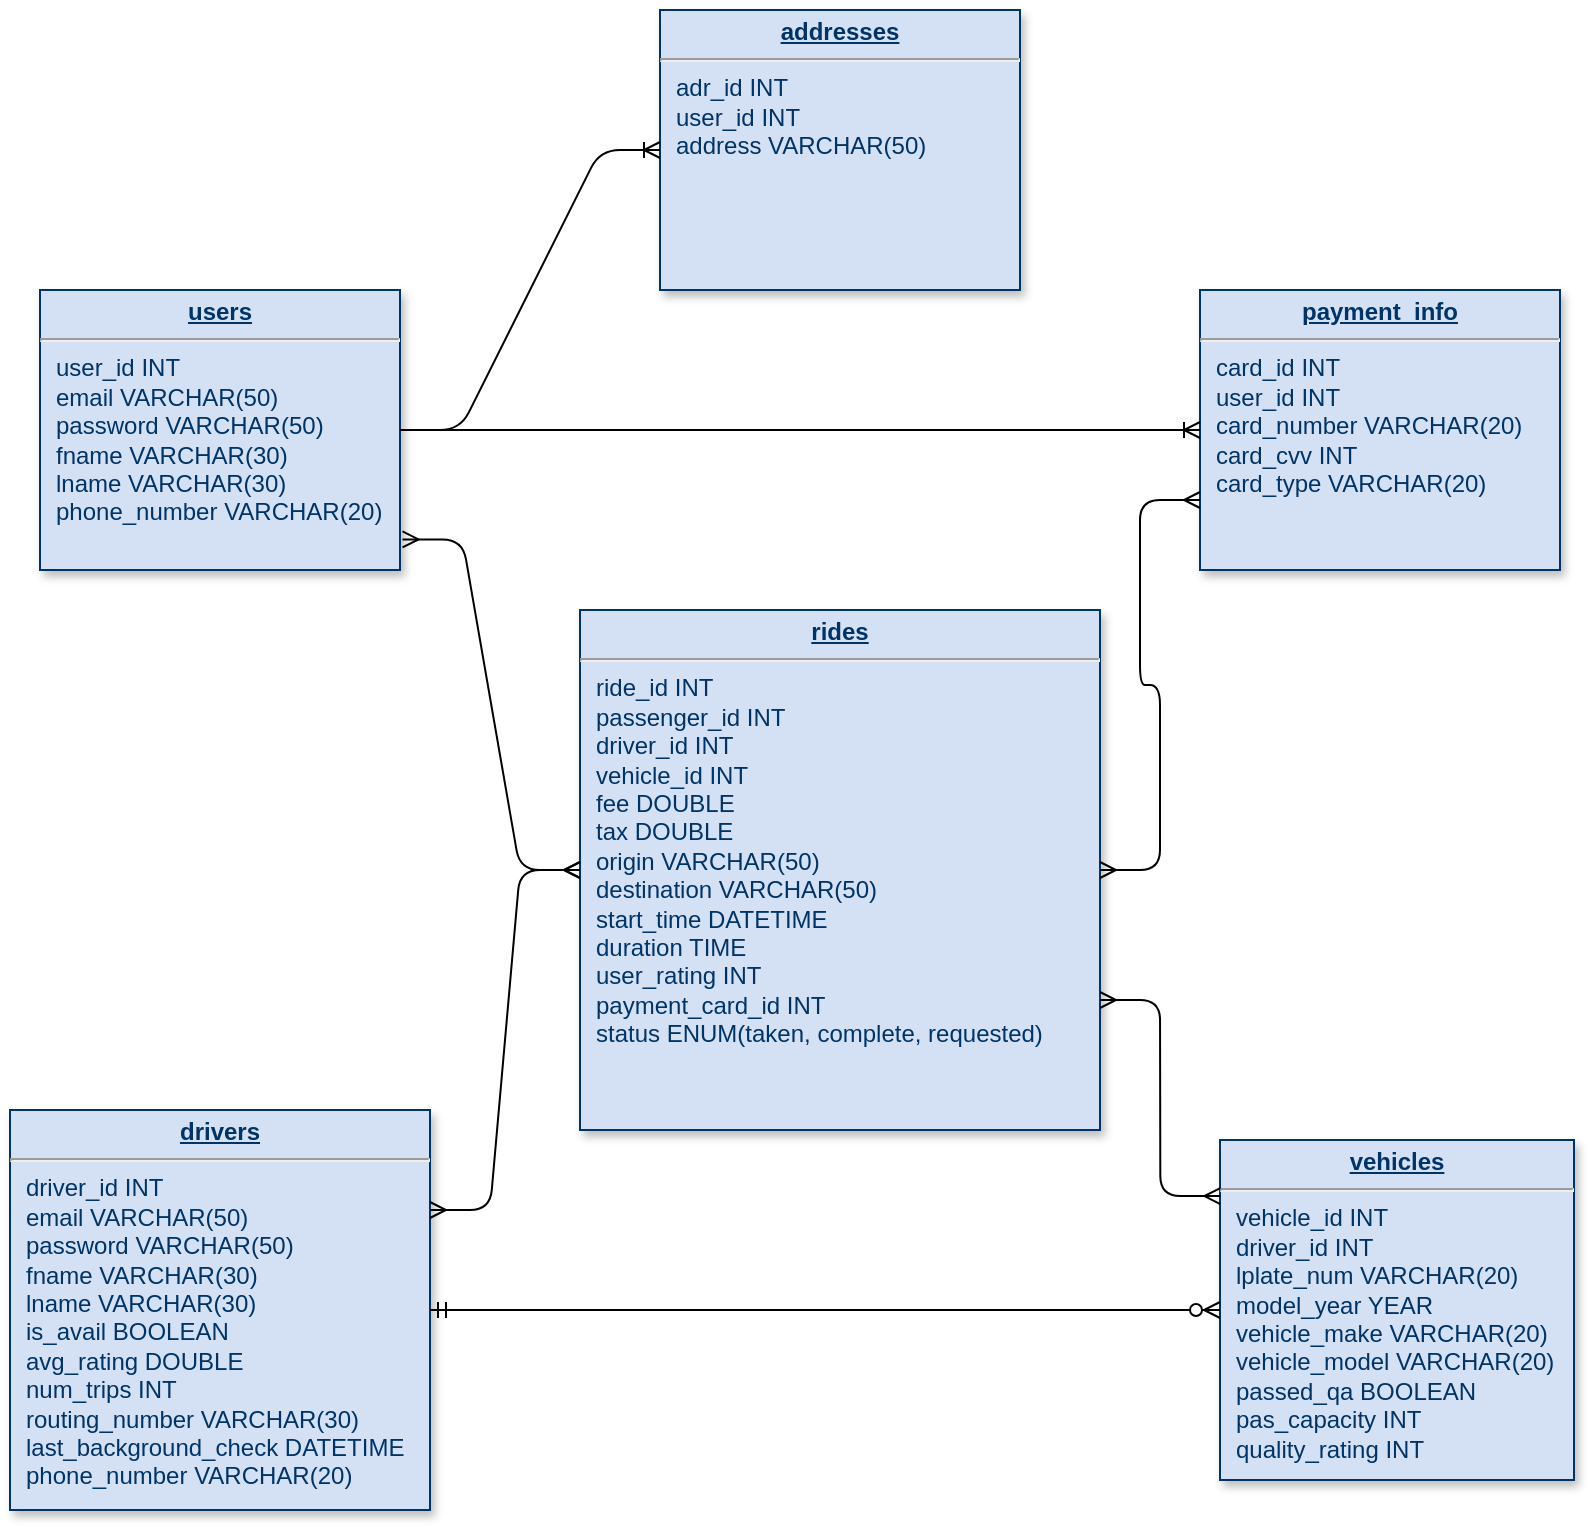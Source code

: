 <mxfile version="14.6.9" type="device"><diagram name="Page-1" id="efa7a0a1-bf9b-a30e-e6df-94a7791c09e9"><mxGraphModel dx="1368" dy="833" grid="1" gridSize="10" guides="1" tooltips="1" connect="1" arrows="1" fold="1" page="1" pageScale="1" pageWidth="826" pageHeight="1169" background="#ffffff" math="0" shadow="0"><root><mxCell id="0"/><mxCell id="1" parent="0"/><mxCell id="25" value="&lt;p style=&quot;margin: 0px ; margin-top: 4px ; text-align: center ; text-decoration: underline&quot;&gt;&lt;b&gt;drivers&lt;/b&gt;&lt;/p&gt;&lt;hr&gt;&lt;p style=&quot;margin: 0px ; margin-left: 8px&quot;&gt;driver_id INT&lt;/p&gt;&lt;p style=&quot;margin: 0px 0px 0px 8px&quot;&gt;email VARCHAR(50)&lt;/p&gt;&lt;p style=&quot;margin: 0px 0px 0px 8px&quot;&gt;password VARCHAR(50)&lt;/p&gt;&lt;p style=&quot;margin: 0px ; margin-left: 8px&quot;&gt;fname VARCHAR(30)&amp;nbsp;&lt;/p&gt;&lt;p style=&quot;margin: 0px ; margin-left: 8px&quot;&gt;lname VARCHAR(30)&amp;nbsp;&lt;/p&gt;&lt;p style=&quot;margin: 0px ; margin-left: 8px&quot;&gt;is_avail BOOLEAN&amp;nbsp;&lt;/p&gt;&lt;p style=&quot;margin: 0px ; margin-left: 8px&quot;&gt;avg_rating DOUBLE&lt;/p&gt;&lt;p style=&quot;margin: 0px ; margin-left: 8px&quot;&gt;num_trips INT&lt;/p&gt;&lt;p style=&quot;margin: 0px ; margin-left: 8px&quot;&gt;routing_number VARCHAR(30)&lt;/p&gt;&lt;p style=&quot;margin: 0px ; margin-left: 8px&quot;&gt;last_background_check DATETIME&lt;/p&gt;&lt;p style=&quot;margin: 0px ; margin-left: 8px&quot;&gt;phone_number VARCHAR(20)&lt;br&gt;&lt;/p&gt;&lt;p style=&quot;margin: 0px ; margin-left: 8px&quot;&gt;&lt;br&gt;&lt;/p&gt;&lt;p style=&quot;margin: 0px ; margin-left: 8px&quot;&gt;&lt;br&gt;&lt;/p&gt;&lt;p style=&quot;margin: 0px ; margin-left: 8px&quot;&gt;&lt;br&gt;&lt;/p&gt;&lt;p style=&quot;margin: 0px ; margin-left: 8px&quot;&gt;&lt;br&gt;&lt;/p&gt;&lt;p style=&quot;margin: 0px ; margin-left: 8px&quot;&gt;&lt;br&gt;&lt;/p&gt;" style="verticalAlign=top;align=left;overflow=fill;fontSize=12;fontFamily=Helvetica;html=1;strokeColor=#003366;shadow=1;fillColor=#D4E1F5;fontColor=#003366" parent="1" vertex="1"><mxGeometry x="25" y="810" width="210" height="200" as="geometry"/></mxCell><mxCell id="QPZCTTtgW2fT7-pM6zAr-115" value="&lt;p style=&quot;margin: 0px ; margin-top: 4px ; text-align: center ; text-decoration: underline&quot;&gt;&lt;b&gt;users&lt;/b&gt;&lt;/p&gt;&lt;hr&gt;&lt;p style=&quot;margin: 0px ; margin-left: 8px&quot;&gt;user_id INT&lt;/p&gt;&lt;p style=&quot;margin: 0px ; margin-left: 8px&quot;&gt;email VARCHAR(50)&lt;/p&gt;&lt;p style=&quot;margin: 0px ; margin-left: 8px&quot;&gt;password VARCHAR(50)&lt;/p&gt;&lt;p style=&quot;margin: 0px 0px 0px 8px&quot;&gt;fname VARCHAR(30)&amp;nbsp;&lt;/p&gt;&lt;p style=&quot;margin: 0px 0px 0px 8px&quot;&gt;lname VARCHAR(30)&lt;/p&gt;&lt;p style=&quot;margin: 0px 0px 0px 8px&quot;&gt;phone_number VARCHAR(20)&amp;nbsp;&lt;/p&gt;&lt;p style=&quot;margin: 0px 0px 0px 8px&quot;&gt;&lt;br&gt;&lt;/p&gt;&lt;p style=&quot;margin: 0px 0px 0px 8px&quot;&gt;&lt;br&gt;&lt;/p&gt;&lt;p style=&quot;margin: 0px 0px 0px 8px&quot;&gt;&lt;br&gt;&lt;/p&gt;" style="verticalAlign=top;align=left;overflow=fill;fontSize=12;fontFamily=Helvetica;html=1;strokeColor=#003366;shadow=1;fillColor=#D4E1F5;fontColor=#003366" parent="1" vertex="1"><mxGeometry x="40" y="400" width="180" height="140" as="geometry"/></mxCell><mxCell id="QPZCTTtgW2fT7-pM6zAr-116" value="&lt;p style=&quot;margin: 0px ; margin-top: 4px ; text-align: center ; text-decoration: underline&quot;&gt;&lt;b&gt;vehicles&lt;/b&gt;&lt;/p&gt;&lt;hr&gt;&lt;p style=&quot;margin: 0px ; margin-left: 8px&quot;&gt;&lt;span style=&quot;font-size: 12px&quot;&gt;vehicle_id INT&lt;/span&gt;&lt;/p&gt;&lt;p style=&quot;margin: 0px ; margin-left: 8px&quot;&gt;&lt;span style=&quot;font-size: 12px&quot;&gt;driver_id INT&lt;/span&gt;&lt;/p&gt;&lt;p style=&quot;margin: 0px ; margin-left: 8px&quot;&gt;&lt;span style=&quot;font-size: 12px&quot;&gt;lplate_num VARCHAR(20)&lt;/span&gt;&lt;/p&gt;&lt;p style=&quot;margin: 0px ; margin-left: 8px&quot;&gt;&lt;span style=&quot;font-size: 12px&quot;&gt;model_year YEAR&lt;/span&gt;&lt;/p&gt;&lt;p style=&quot;margin: 0px ; margin-left: 8px&quot;&gt;&lt;span style=&quot;font-size: 12px&quot;&gt;vehicle_make VARCHAR(20)&lt;/span&gt;&lt;/p&gt;&lt;p style=&quot;margin: 0px ; margin-left: 8px&quot;&gt;&lt;span&gt;vehicle_model VARCHAR(20)&lt;/span&gt;&lt;br&gt;&lt;/p&gt;&lt;p style=&quot;margin: 0px ; margin-left: 8px&quot;&gt;passed_qa BOOLEAN&lt;/p&gt;&lt;p style=&quot;margin: 0px ; margin-left: 8px&quot;&gt;pas_capacity INT&lt;/p&gt;&lt;p style=&quot;margin: 0px ; margin-left: 8px&quot;&gt;quality_rating INT&lt;/p&gt;&lt;p style=&quot;margin: 0px 0px 0px 8px&quot;&gt;&lt;br&gt;&lt;/p&gt;" style="verticalAlign=top;align=left;overflow=fill;fontSize=12;fontFamily=Helvetica;html=1;strokeColor=#003366;shadow=1;fillColor=#D4E1F5;fontColor=#003366" parent="1" vertex="1"><mxGeometry x="630" y="825" width="177" height="170" as="geometry"/></mxCell><mxCell id="QPZCTTtgW2fT7-pM6zAr-117" value="&lt;p style=&quot;margin: 0px ; margin-top: 4px ; text-align: center ; text-decoration: underline&quot;&gt;&lt;b&gt;rides&lt;/b&gt;&lt;/p&gt;&lt;hr&gt;&lt;p style=&quot;margin: 0px ; margin-left: 8px&quot;&gt;ride_id INT&lt;/p&gt;&lt;p style=&quot;margin: 0px ; margin-left: 8px&quot;&gt;passenger_id INT&lt;/p&gt;&lt;p style=&quot;margin: 0px ; margin-left: 8px&quot;&gt;driver_id INT&lt;/p&gt;&lt;p style=&quot;margin: 0px ; margin-left: 8px&quot;&gt;vehicle_id INT&lt;/p&gt;&lt;p style=&quot;margin: 0px ; margin-left: 8px&quot;&gt;fee DOUBLE&lt;/p&gt;&lt;p style=&quot;margin: 0px ; margin-left: 8px&quot;&gt;tax DOUBLE&lt;/p&gt;&lt;p style=&quot;margin: 0px ; margin-left: 8px&quot;&gt;origin VARCHAR(50)&lt;/p&gt;&lt;p style=&quot;margin: 0px ; margin-left: 8px&quot;&gt;destination VARCHAR(50)&lt;/p&gt;&lt;p style=&quot;margin: 0px ; margin-left: 8px&quot;&gt;start_time DATETIME&lt;/p&gt;&lt;p style=&quot;margin: 0px ; margin-left: 8px&quot;&gt;duration TIME&lt;/p&gt;&lt;p style=&quot;margin: 0px ; margin-left: 8px&quot;&gt;user_rating INT&lt;/p&gt;&lt;p style=&quot;margin: 0px ; margin-left: 8px&quot;&gt;payment_card_id INT&lt;/p&gt;&lt;p style=&quot;margin: 0px ; margin-left: 8px&quot;&gt;status ENUM(taken, complete, requested)&lt;/p&gt;&lt;p style=&quot;margin: 0px 0px 0px 8px&quot;&gt;&lt;br&gt;&lt;/p&gt;&lt;p style=&quot;margin: 0px 0px 0px 8px&quot;&gt;&lt;br&gt;&lt;/p&gt;" style="verticalAlign=top;align=left;overflow=fill;fontSize=12;fontFamily=Helvetica;html=1;strokeColor=#003366;shadow=1;fillColor=#D4E1F5;fontColor=#003366" parent="1" vertex="1"><mxGeometry x="310" y="560" width="260" height="260" as="geometry"/></mxCell><mxCell id="QPZCTTtgW2fT7-pM6zAr-119" value="&lt;p style=&quot;margin: 0px ; margin-top: 4px ; text-align: center ; text-decoration: underline&quot;&gt;&lt;b&gt;payment_info&lt;/b&gt;&lt;/p&gt;&lt;hr&gt;&lt;p style=&quot;margin: 0px ; margin-left: 8px&quot;&gt;card_id INT&lt;/p&gt;&lt;p style=&quot;margin: 0px ; margin-left: 8px&quot;&gt;user_id INT&lt;/p&gt;&lt;p style=&quot;margin: 0px ; margin-left: 8px&quot;&gt;&lt;span style=&quot;color: rgba(0 , 0 , 0 , 0) ; font-family: monospace ; font-size: 0px&quot;&gt;%3CmxGraphModel%3E%3Croot%3E%3CmxCell%20id%3D%220%22%2F%3E%3CmxCell%20id%3D%221%22%20parent%3D%220%22%2F%3E%3CmxCell%20id%3D%222%22%20value%3D%22%26lt%3Bp%20style%3D%26quot%3Bmargin%3A%200px%20%3B%20margin-top%3A%204px%20%3B%20text-align%3A%20center%20%3B%20text-decoration%3A%20underline%26quot%3B%26gt%3B%26lt%3Bb%26gt%3Busers%26lt%3B%2Fb%26gt%3B%26lt%3B%2Fp%26gt%3B%26lt%3Bhr%26gt%3B%26lt%3Bp%20style%3D%26quot%3Bmargin%3A%200px%20%3B%20margin-left%3A%208px%26quot%3B%26gt%3Buser_id%20INT%26lt%3B%2Fp%26gt%3B%26lt%3Bp%20style%3D%26quot%3Bmargin%3A%200px%200px%200px%208px%26quot%3B%26gt%3Bfname%20VARCHAR(30)%26amp%3Bnbsp%3B%26lt%3B%2Fp%26gt%3B%26lt%3Bp%20style%3D%26quot%3Bmargin%3A%200px%200px%200px%208px%26quot%3B%26gt%3Blname%20VARCHAR(30)%26amp%3Bnbsp%3B%26lt%3B%2Fp%26gt%3B%26lt%3Bp%20style%3D%26quot%3Bmargin%3A%200px%200px%200px%208px%26quot%3B%26gt%3Bdob%20DATE%26lt%3B%2Fp%26gt%3B%26lt%3Bp%20style%3D%26quot%3Bmargin%3A%200px%200px%200px%208px%26quot%3B%26gt%3Bcard_number%20VARCHAR(16)%26lt%3B%2Fp%26gt%3B%26lt%3Bp%20style%3D%26quot%3Bmargin%3A%200px%200px%200px%208px%26quot%3B%26gt%3Bcard_cvv%20INT%26lt%3B%2Fp%26gt%3B%26lt%3Bp%20style%3D%26quot%3Bmargin%3A%200px%200px%200px%208px%26quot%3B%26gt%3Bcard_type%20VARCHAR(20)%26lt%3B%2Fp%26gt%3B%26lt%3Bp%20style%3D%26quot%3Bmargin%3A%200px%200px%200px%208px%26quot%3B%26gt%3B%26lt%3Bbr%26gt%3B%26lt%3B%2Fp%26gt%3B%26lt%3Bp%20style%3D%26quot%3Bmargin%3A%200px%200px%200px%208px%26quot%3B%26gt%3B%26lt%3Bbr%26gt%3B%26lt%3B%2Fp%26gt%3B%26lt%3Bp%20style%3D%26quot%3Bmargin%3A%200px%200px%200px%208px%26quot%3B%26gt%3B%26lt%3Bbr%26gt%3B%26lt%3B%2Fp%26gt%3B%22%20style%3D%22verticalAlign%3Dtop%3Balign%3Dleft%3Boverflow%3Dfill%3BfontSize%3D12%3BfontFamily%3DHelvetica%3Bhtml%3D1%3BstrokeColor%3D%23003366%3Bshadow%3D1%3BfillColor%3D%23D4E1F5%3BfontColor%3D%23003366%22%20vertex%3D%221%22%20parent%3D%221%22%3E%3CmxGeometry%20x%3D%2240%22%20y%3D%22440%22%20width%3D%22180%22%20height%3D%22140%22%20as%3D%22geometry%22%2F%3E%3C%2FmxCell%3E%3C%2Froot%3E%3C%2FmxGraphModel%3E&lt;/span&gt;&lt;span&gt;card_number VARCHAR(20)&lt;/span&gt;&lt;br&gt;&lt;/p&gt;&lt;p style=&quot;margin: 0px 0px 0px 8px&quot;&gt;card_cvv INT&lt;/p&gt;&lt;p style=&quot;margin: 0px 0px 0px 8px&quot;&gt;card_type VARCHAR(20)&lt;/p&gt;&lt;p style=&quot;margin: 0px 0px 0px 8px&quot;&gt;&lt;br&gt;&lt;/p&gt;&lt;p style=&quot;margin: 0px 0px 0px 8px&quot;&gt;&lt;br&gt;&lt;/p&gt;&lt;p style=&quot;margin: 0px 0px 0px 8px&quot;&gt;&lt;br&gt;&lt;/p&gt;" style="verticalAlign=top;align=left;overflow=fill;fontSize=12;fontFamily=Helvetica;html=1;strokeColor=#003366;shadow=1;fillColor=#D4E1F5;fontColor=#003366" parent="1" vertex="1"><mxGeometry x="620" y="400" width="180" height="140" as="geometry"/></mxCell><mxCell id="QPZCTTtgW2fT7-pM6zAr-120" style="edgeStyle=orthogonalEdgeStyle;rounded=0;orthogonalLoop=1;jettySize=auto;html=1;exitX=0.5;exitY=1;exitDx=0;exitDy=0;" parent="1" source="QPZCTTtgW2fT7-pM6zAr-115" target="QPZCTTtgW2fT7-pM6zAr-115" edge="1"><mxGeometry relative="1" as="geometry"/></mxCell><mxCell id="QPZCTTtgW2fT7-pM6zAr-131" value="" style="edgeStyle=entityRelationEdgeStyle;fontSize=12;html=1;endArrow=ERoneToMany;exitX=1;exitY=0.5;exitDx=0;exitDy=0;entryX=0;entryY=0.5;entryDx=0;entryDy=0;" parent="1" source="QPZCTTtgW2fT7-pM6zAr-115" target="QPZCTTtgW2fT7-pM6zAr-119" edge="1"><mxGeometry width="100" height="100" relative="1" as="geometry"><mxPoint x="290" y="476" as="sourcePoint"/><mxPoint x="470" y="390" as="targetPoint"/></mxGeometry></mxCell><mxCell id="QPZCTTtgW2fT7-pM6zAr-132" value="" style="edgeStyle=entityRelationEdgeStyle;fontSize=12;html=1;endArrow=ERmany;startArrow=ERmany;entryX=1.007;entryY=0.891;entryDx=0;entryDy=0;exitX=0;exitY=0.5;exitDx=0;exitDy=0;entryPerimeter=0;" parent="1" source="QPZCTTtgW2fT7-pM6zAr-117" target="QPZCTTtgW2fT7-pM6zAr-115" edge="1"><mxGeometry width="100" height="100" relative="1" as="geometry"><mxPoint x="60" y="700" as="sourcePoint"/><mxPoint x="160" y="600" as="targetPoint"/></mxGeometry></mxCell><mxCell id="QPZCTTtgW2fT7-pM6zAr-133" value="" style="edgeStyle=entityRelationEdgeStyle;fontSize=12;html=1;endArrow=ERmany;startArrow=ERmany;entryX=1.007;entryY=0.891;entryDx=0;entryDy=0;entryPerimeter=0;exitX=1;exitY=0.25;exitDx=0;exitDy=0;" parent="1" source="25" edge="1"><mxGeometry width="100" height="100" relative="1" as="geometry"><mxPoint x="210" y="780" as="sourcePoint"/><mxPoint x="310" y="690" as="targetPoint"/></mxGeometry></mxCell><mxCell id="QPZCTTtgW2fT7-pM6zAr-134" value="" style="edgeStyle=entityRelationEdgeStyle;fontSize=12;html=1;endArrow=ERmany;startArrow=ERmany;entryX=1;entryY=0.75;entryDx=0;entryDy=0;exitX=0.001;exitY=0.165;exitDx=0;exitDy=0;exitPerimeter=0;" parent="1" source="QPZCTTtgW2fT7-pM6zAr-116" target="QPZCTTtgW2fT7-pM6zAr-117" edge="1"><mxGeometry width="100" height="100" relative="1" as="geometry"><mxPoint x="730" y="780" as="sourcePoint"/><mxPoint x="610" y="720" as="targetPoint"/></mxGeometry></mxCell><mxCell id="QPZCTTtgW2fT7-pM6zAr-137" value="" style="edgeStyle=entityRelationEdgeStyle;fontSize=12;html=1;endArrow=ERzeroToMany;startArrow=ERmandOne;entryX=0;entryY=0.5;entryDx=0;entryDy=0;exitX=1;exitY=0.5;exitDx=0;exitDy=0;" parent="1" source="25" target="QPZCTTtgW2fT7-pM6zAr-116" edge="1"><mxGeometry width="100" height="100" relative="1" as="geometry"><mxPoint x="235" y="900" as="sourcePoint"/><mxPoint x="335" y="800" as="targetPoint"/></mxGeometry></mxCell><mxCell id="QPZCTTtgW2fT7-pM6zAr-138" value="" style="edgeStyle=entityRelationEdgeStyle;fontSize=12;html=1;endArrow=ERmany;startArrow=ERmany;entryX=0;entryY=0.75;entryDx=0;entryDy=0;exitX=1;exitY=0.5;exitDx=0;exitDy=0;" parent="1" source="QPZCTTtgW2fT7-pM6zAr-117" target="QPZCTTtgW2fT7-pM6zAr-119" edge="1"><mxGeometry width="100" height="100" relative="1" as="geometry"><mxPoint x="710.177" y="713.05" as="sourcePoint"/><mxPoint x="650" y="610" as="targetPoint"/></mxGeometry></mxCell><mxCell id="53sPktK98EPs6WtV5NL--25" value="&lt;p style=&quot;margin: 4px 0px 0px ; text-align: center&quot;&gt;&lt;span style=&quot;font-size: 12px&quot;&gt;&lt;b&gt;&lt;u&gt;addresses&lt;/u&gt;&lt;/b&gt;&lt;/span&gt;&lt;br&gt;&lt;/p&gt;&lt;hr&gt;&lt;p style=&quot;margin: 0px ; margin-left: 8px&quot;&gt;adr_id INT&lt;/p&gt;&lt;p style=&quot;margin: 0px ; margin-left: 8px&quot;&gt;user_id INT&lt;/p&gt;&lt;p style=&quot;margin: 0px ; margin-left: 8px&quot;&gt;address VARCHAR(50)&lt;/p&gt;&lt;p style=&quot;margin: 0px 0px 0px 8px&quot;&gt;&lt;br&gt;&lt;/p&gt;&lt;p style=&quot;margin: 0px 0px 0px 8px&quot;&gt;&lt;br&gt;&lt;/p&gt;&lt;p style=&quot;margin: 0px 0px 0px 8px&quot;&gt;&lt;br&gt;&lt;/p&gt;&lt;p style=&quot;margin: 0px 0px 0px 8px&quot;&gt;&lt;br&gt;&lt;/p&gt;" style="verticalAlign=top;align=left;overflow=fill;fontSize=12;fontFamily=Helvetica;html=1;strokeColor=#003366;shadow=1;fillColor=#D4E1F5;fontColor=#003366" vertex="1" parent="1"><mxGeometry x="350" y="260" width="180" height="140" as="geometry"/></mxCell><mxCell id="53sPktK98EPs6WtV5NL--26" value="" style="edgeStyle=entityRelationEdgeStyle;fontSize=12;html=1;endArrow=ERoneToMany;exitX=1;exitY=0.5;exitDx=0;exitDy=0;entryX=0;entryY=0.5;entryDx=0;entryDy=0;" edge="1" parent="1" source="QPZCTTtgW2fT7-pM6zAr-115" target="53sPktK98EPs6WtV5NL--25"><mxGeometry width="100" height="100" relative="1" as="geometry"><mxPoint x="430" y="430" as="sourcePoint"/><mxPoint x="590" y="440" as="targetPoint"/></mxGeometry></mxCell></root></mxGraphModel></diagram></mxfile>
